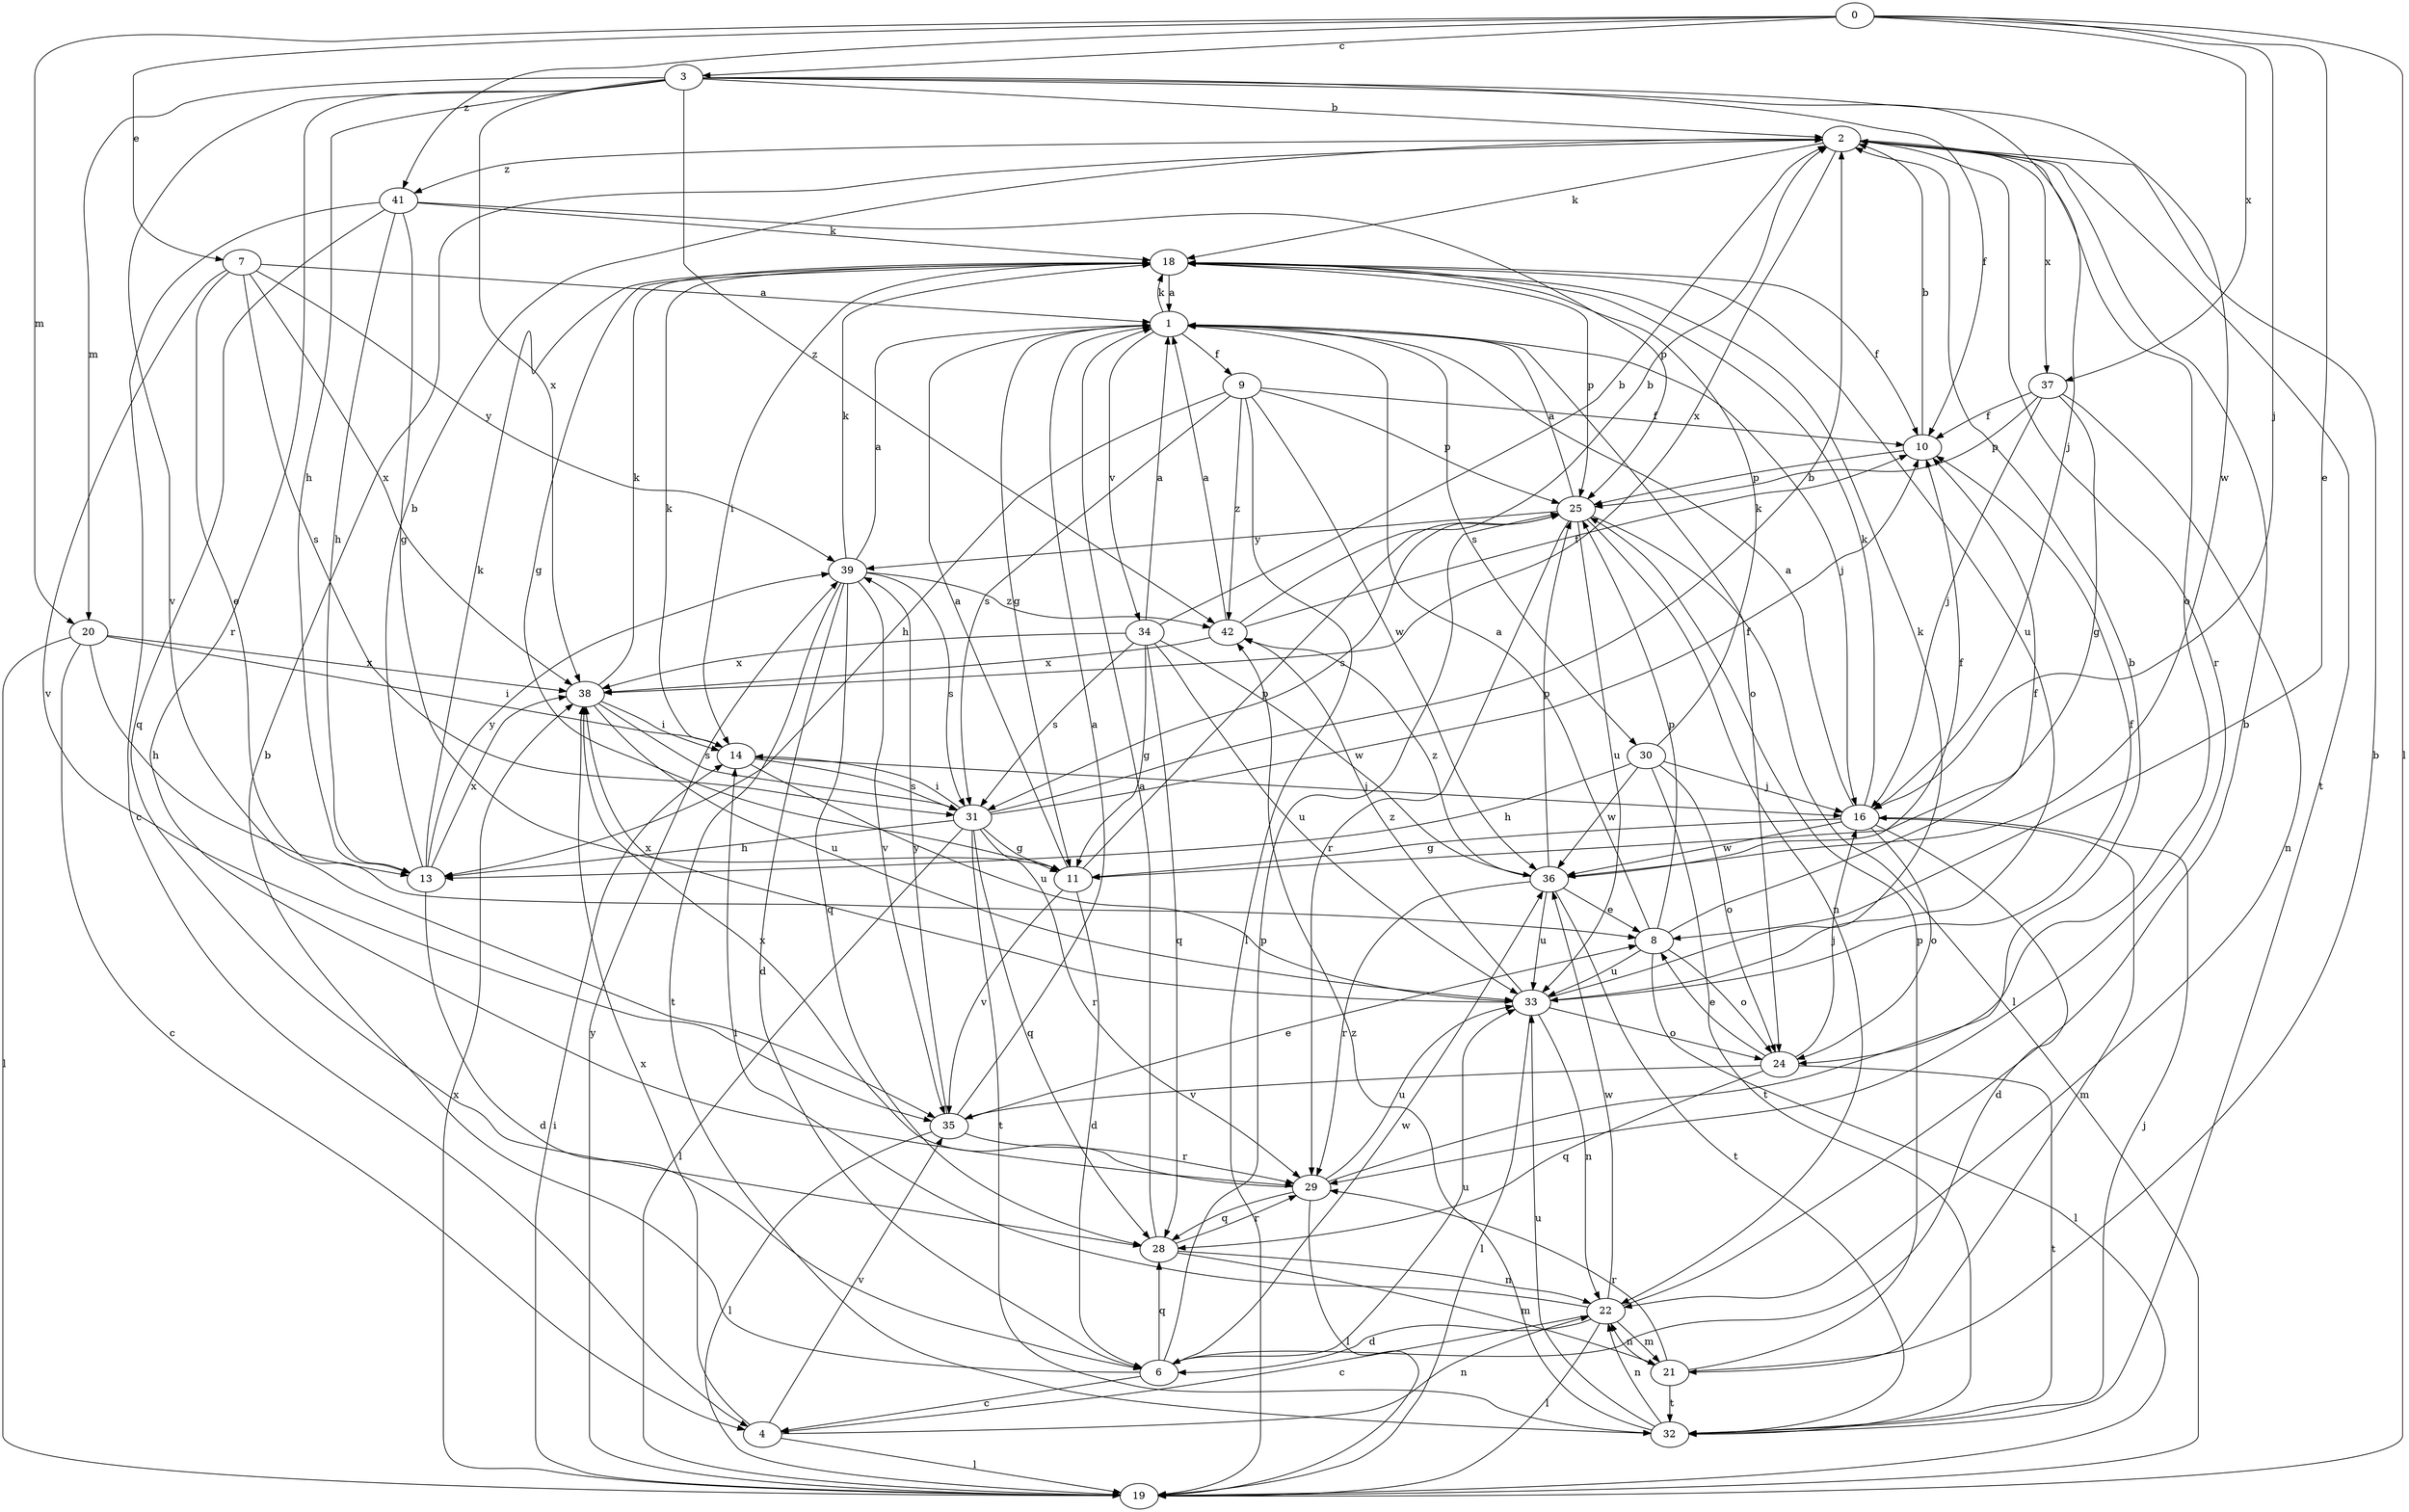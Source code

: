 strict digraph  {
0;
1;
2;
3;
4;
6;
7;
8;
9;
10;
11;
13;
14;
16;
18;
19;
20;
21;
22;
24;
25;
28;
29;
30;
31;
32;
33;
34;
35;
36;
37;
38;
39;
41;
42;
0 -> 3  [label=c];
0 -> 7  [label=e];
0 -> 8  [label=e];
0 -> 16  [label=j];
0 -> 19  [label=l];
0 -> 20  [label=m];
0 -> 37  [label=x];
0 -> 41  [label=z];
1 -> 9  [label=f];
1 -> 11  [label=g];
1 -> 16  [label=j];
1 -> 18  [label=k];
1 -> 24  [label=o];
1 -> 30  [label=s];
1 -> 34  [label=v];
2 -> 18  [label=k];
2 -> 24  [label=o];
2 -> 29  [label=r];
2 -> 32  [label=t];
2 -> 37  [label=x];
2 -> 38  [label=x];
2 -> 41  [label=z];
3 -> 2  [label=b];
3 -> 10  [label=f];
3 -> 13  [label=h];
3 -> 16  [label=j];
3 -> 20  [label=m];
3 -> 29  [label=r];
3 -> 35  [label=v];
3 -> 36  [label=w];
3 -> 38  [label=x];
3 -> 42  [label=z];
4 -> 19  [label=l];
4 -> 22  [label=n];
4 -> 35  [label=v];
4 -> 38  [label=x];
6 -> 2  [label=b];
6 -> 4  [label=c];
6 -> 25  [label=p];
6 -> 28  [label=q];
6 -> 33  [label=u];
6 -> 36  [label=w];
7 -> 1  [label=a];
7 -> 8  [label=e];
7 -> 31  [label=s];
7 -> 35  [label=v];
7 -> 38  [label=x];
7 -> 39  [label=y];
8 -> 1  [label=a];
8 -> 10  [label=f];
8 -> 19  [label=l];
8 -> 24  [label=o];
8 -> 25  [label=p];
8 -> 33  [label=u];
9 -> 10  [label=f];
9 -> 13  [label=h];
9 -> 19  [label=l];
9 -> 25  [label=p];
9 -> 31  [label=s];
9 -> 36  [label=w];
9 -> 42  [label=z];
10 -> 2  [label=b];
10 -> 25  [label=p];
11 -> 1  [label=a];
11 -> 6  [label=d];
11 -> 25  [label=p];
11 -> 35  [label=v];
13 -> 2  [label=b];
13 -> 6  [label=d];
13 -> 18  [label=k];
13 -> 38  [label=x];
13 -> 39  [label=y];
14 -> 16  [label=j];
14 -> 18  [label=k];
14 -> 31  [label=s];
14 -> 33  [label=u];
16 -> 1  [label=a];
16 -> 6  [label=d];
16 -> 11  [label=g];
16 -> 18  [label=k];
16 -> 21  [label=m];
16 -> 24  [label=o];
16 -> 36  [label=w];
18 -> 1  [label=a];
18 -> 10  [label=f];
18 -> 11  [label=g];
18 -> 14  [label=i];
18 -> 25  [label=p];
18 -> 33  [label=u];
19 -> 14  [label=i];
19 -> 38  [label=x];
19 -> 39  [label=y];
20 -> 4  [label=c];
20 -> 13  [label=h];
20 -> 14  [label=i];
20 -> 19  [label=l];
20 -> 38  [label=x];
21 -> 2  [label=b];
21 -> 22  [label=n];
21 -> 25  [label=p];
21 -> 29  [label=r];
21 -> 32  [label=t];
22 -> 2  [label=b];
22 -> 4  [label=c];
22 -> 6  [label=d];
22 -> 14  [label=i];
22 -> 19  [label=l];
22 -> 21  [label=m];
22 -> 36  [label=w];
24 -> 8  [label=e];
24 -> 16  [label=j];
24 -> 28  [label=q];
24 -> 32  [label=t];
24 -> 35  [label=v];
25 -> 1  [label=a];
25 -> 19  [label=l];
25 -> 22  [label=n];
25 -> 29  [label=r];
25 -> 31  [label=s];
25 -> 33  [label=u];
25 -> 39  [label=y];
28 -> 1  [label=a];
28 -> 21  [label=m];
28 -> 22  [label=n];
28 -> 29  [label=r];
29 -> 2  [label=b];
29 -> 19  [label=l];
29 -> 28  [label=q];
29 -> 33  [label=u];
29 -> 38  [label=x];
30 -> 13  [label=h];
30 -> 16  [label=j];
30 -> 18  [label=k];
30 -> 24  [label=o];
30 -> 32  [label=t];
30 -> 36  [label=w];
31 -> 2  [label=b];
31 -> 10  [label=f];
31 -> 11  [label=g];
31 -> 13  [label=h];
31 -> 14  [label=i];
31 -> 19  [label=l];
31 -> 28  [label=q];
31 -> 29  [label=r];
31 -> 32  [label=t];
32 -> 16  [label=j];
32 -> 22  [label=n];
32 -> 33  [label=u];
32 -> 42  [label=z];
33 -> 10  [label=f];
33 -> 18  [label=k];
33 -> 19  [label=l];
33 -> 22  [label=n];
33 -> 24  [label=o];
33 -> 38  [label=x];
33 -> 42  [label=z];
34 -> 1  [label=a];
34 -> 2  [label=b];
34 -> 11  [label=g];
34 -> 28  [label=q];
34 -> 31  [label=s];
34 -> 33  [label=u];
34 -> 36  [label=w];
34 -> 38  [label=x];
35 -> 1  [label=a];
35 -> 8  [label=e];
35 -> 19  [label=l];
35 -> 29  [label=r];
35 -> 39  [label=y];
36 -> 8  [label=e];
36 -> 10  [label=f];
36 -> 25  [label=p];
36 -> 29  [label=r];
36 -> 32  [label=t];
36 -> 33  [label=u];
36 -> 42  [label=z];
37 -> 10  [label=f];
37 -> 11  [label=g];
37 -> 16  [label=j];
37 -> 22  [label=n];
37 -> 25  [label=p];
38 -> 14  [label=i];
38 -> 18  [label=k];
38 -> 31  [label=s];
38 -> 33  [label=u];
39 -> 1  [label=a];
39 -> 6  [label=d];
39 -> 18  [label=k];
39 -> 28  [label=q];
39 -> 31  [label=s];
39 -> 32  [label=t];
39 -> 35  [label=v];
39 -> 42  [label=z];
41 -> 4  [label=c];
41 -> 11  [label=g];
41 -> 13  [label=h];
41 -> 18  [label=k];
41 -> 25  [label=p];
41 -> 28  [label=q];
42 -> 1  [label=a];
42 -> 2  [label=b];
42 -> 10  [label=f];
42 -> 38  [label=x];
}
